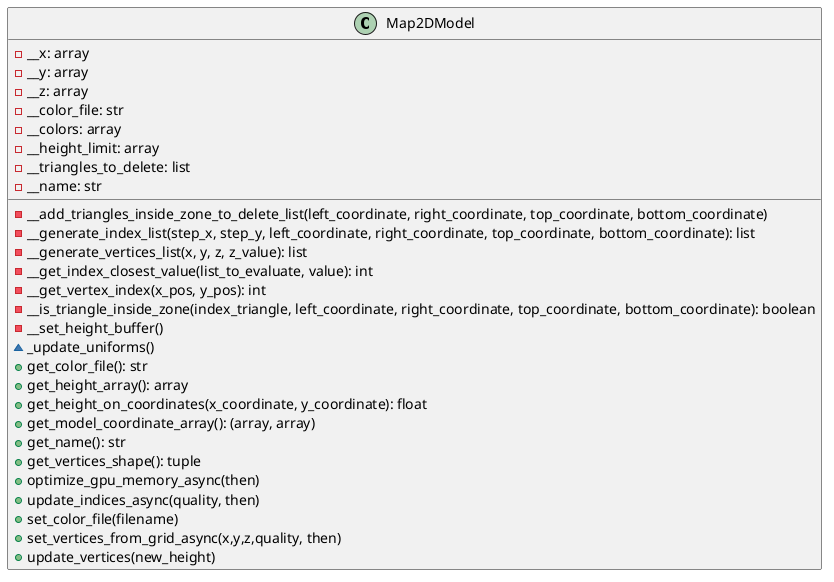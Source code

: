 @startuml
    class Map2DModel {
        - __x: array
        - __y: array
        - __z: array
        - __color_file: str
        - __colors: array
        - __height_limit: array
        - __triangles_to_delete: list
        - __name: str


        - __add_triangles_inside_zone_to_delete_list(left_coordinate, right_coordinate, top_coordinate, bottom_coordinate)
        - __generate_index_list(step_x, step_y, left_coordinate, right_coordinate, top_coordinate, bottom_coordinate): list
        - __generate_vertices_list(x, y, z, z_value): list
        - __get_index_closest_value(list_to_evaluate, value): int
        - __get_vertex_index(x_pos, y_pos): int
        - __is_triangle_inside_zone(index_triangle, left_coordinate, right_coordinate, top_coordinate, bottom_coordinate): boolean
        - __set_height_buffer()
        ~ _update_uniforms()
        + get_color_file(): str
        + get_height_array(): array
        + get_height_on_coordinates(x_coordinate, y_coordinate): float
        + get_model_coordinate_array(): (array, array)
        + get_name(): str
        + get_vertices_shape(): tuple
        + optimize_gpu_memory_async(then)
        + update_indices_async(quality, then)
        + set_color_file(filename)
        + set_vertices_from_grid_async(x,y,z,quality, then)
        + update_vertices(new_height)
    }
@enduml
